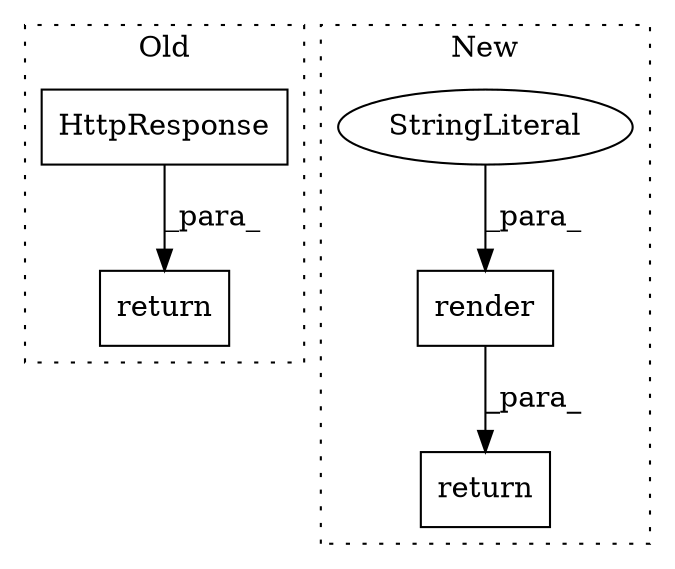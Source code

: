 digraph G {
subgraph cluster0 {
1 [label="HttpResponse" a="32" s="752,806" l="13,1" shape="box"];
5 [label="return" a="41" s="745" l="7" shape="box"];
label = "Old";
style="dotted";
}
subgraph cluster1 {
2 [label="render" a="32" s="1047,1074" l="7,1" shape="box"];
3 [label="StringLiteral" a="45" s="1062" l="12" shape="ellipse"];
4 [label="return" a="41" s="1040" l="7" shape="box"];
label = "New";
style="dotted";
}
1 -> 5 [label="_para_"];
2 -> 4 [label="_para_"];
3 -> 2 [label="_para_"];
}
